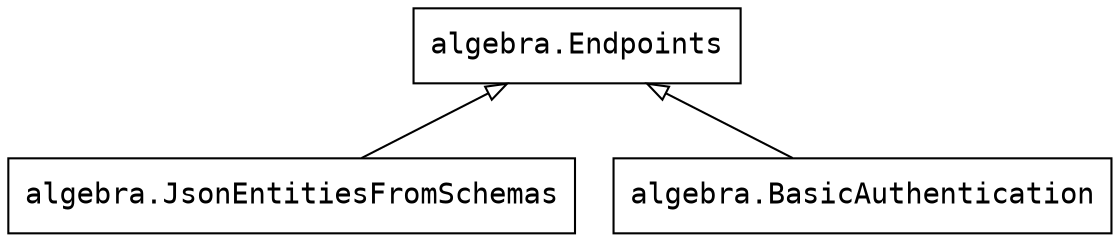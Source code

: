 digraph {
  rankdir = BT
  node [shape=box,fontname=mono]
  edge [arrowhead=onormal]

  algebra [ label="algebra.Endpoints" ]
  json [ label="algebra.JsonEntitiesFromSchemas" ]
  auth [ label="algebra.BasicAuthentication" ]

  json -> algebra
  auth -> algebra
}
